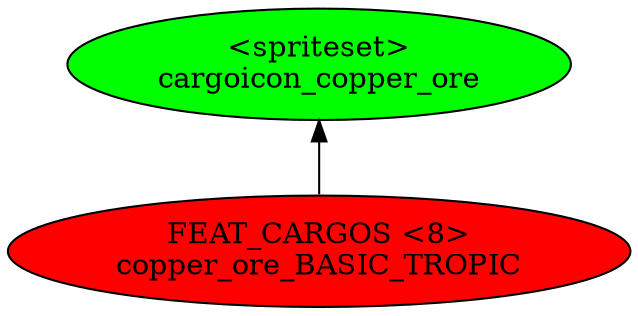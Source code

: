 digraph {
rankdir="BT"
cargoicon_copper_ore [fillcolor=green style="filled" label="<spriteset>\ncargoicon_copper_ore"]
copper_ore_BASIC_TROPIC [fillcolor=red style="filled" label="FEAT_CARGOS <8>\ncopper_ore_BASIC_TROPIC"]
copper_ore_BASIC_TROPIC->cargoicon_copper_ore
}
